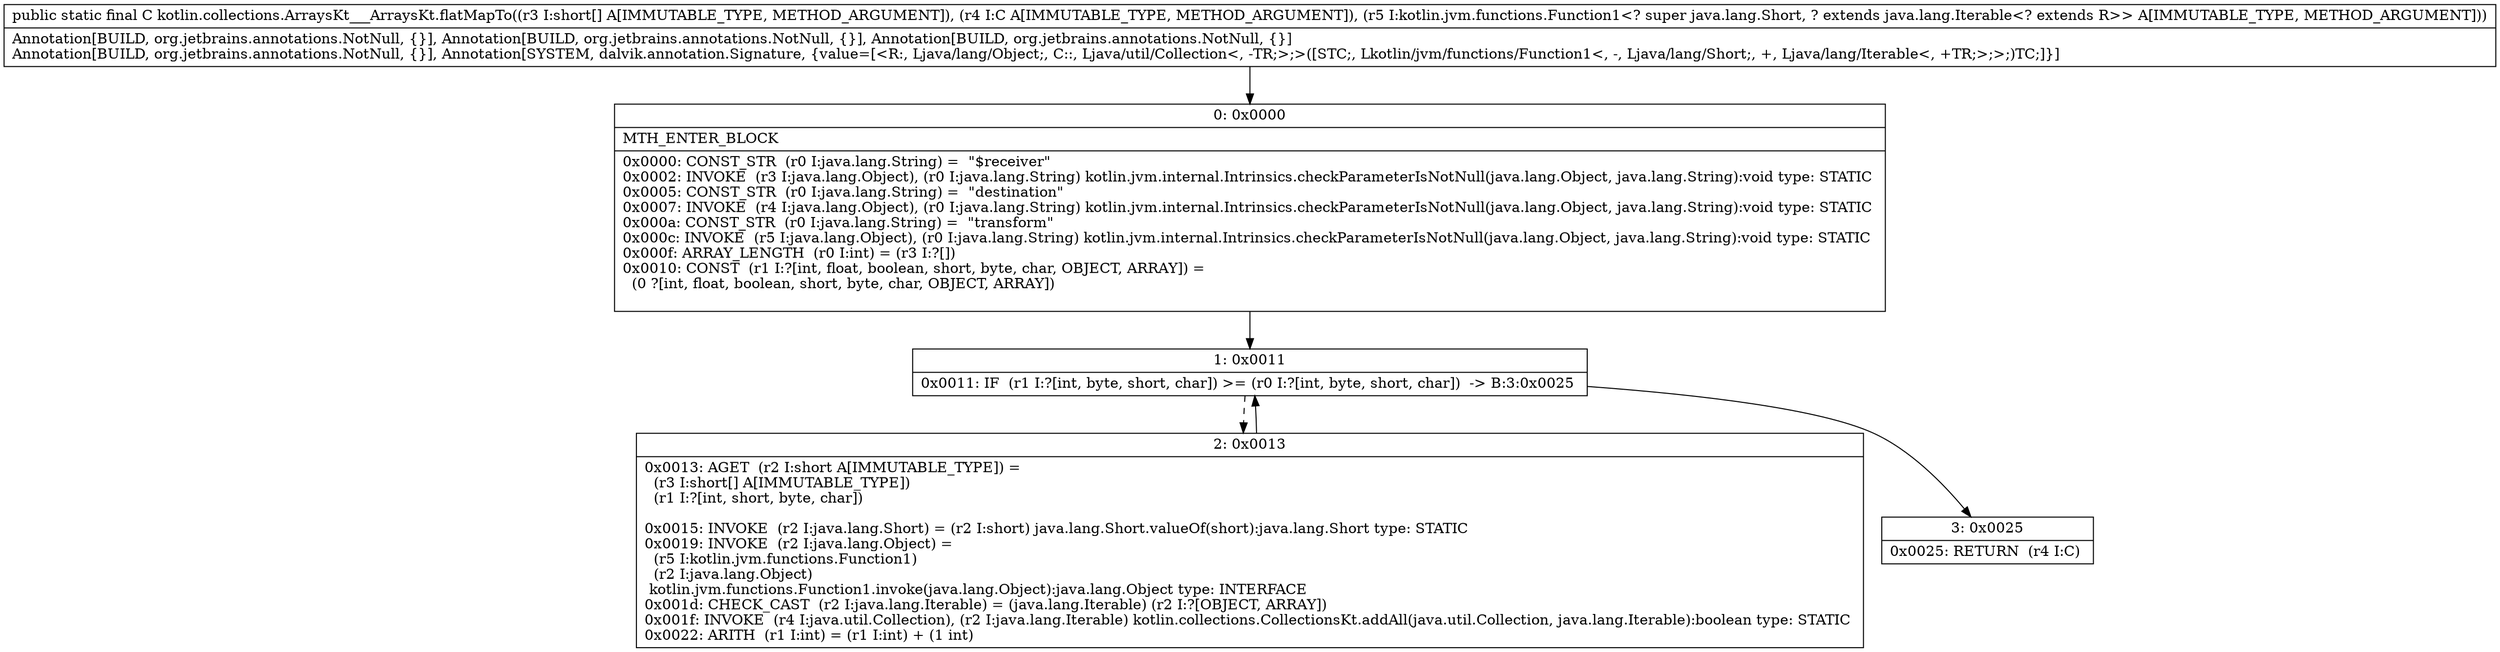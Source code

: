 digraph "CFG forkotlin.collections.ArraysKt___ArraysKt.flatMapTo([SLjava\/util\/Collection;Lkotlin\/jvm\/functions\/Function1;)Ljava\/util\/Collection;" {
Node_0 [shape=record,label="{0\:\ 0x0000|MTH_ENTER_BLOCK\l|0x0000: CONST_STR  (r0 I:java.lang.String) =  \"$receiver\" \l0x0002: INVOKE  (r3 I:java.lang.Object), (r0 I:java.lang.String) kotlin.jvm.internal.Intrinsics.checkParameterIsNotNull(java.lang.Object, java.lang.String):void type: STATIC \l0x0005: CONST_STR  (r0 I:java.lang.String) =  \"destination\" \l0x0007: INVOKE  (r4 I:java.lang.Object), (r0 I:java.lang.String) kotlin.jvm.internal.Intrinsics.checkParameterIsNotNull(java.lang.Object, java.lang.String):void type: STATIC \l0x000a: CONST_STR  (r0 I:java.lang.String) =  \"transform\" \l0x000c: INVOKE  (r5 I:java.lang.Object), (r0 I:java.lang.String) kotlin.jvm.internal.Intrinsics.checkParameterIsNotNull(java.lang.Object, java.lang.String):void type: STATIC \l0x000f: ARRAY_LENGTH  (r0 I:int) = (r3 I:?[]) \l0x0010: CONST  (r1 I:?[int, float, boolean, short, byte, char, OBJECT, ARRAY]) = \l  (0 ?[int, float, boolean, short, byte, char, OBJECT, ARRAY])\l \l}"];
Node_1 [shape=record,label="{1\:\ 0x0011|0x0011: IF  (r1 I:?[int, byte, short, char]) \>= (r0 I:?[int, byte, short, char])  \-\> B:3:0x0025 \l}"];
Node_2 [shape=record,label="{2\:\ 0x0013|0x0013: AGET  (r2 I:short A[IMMUTABLE_TYPE]) = \l  (r3 I:short[] A[IMMUTABLE_TYPE])\l  (r1 I:?[int, short, byte, char])\l \l0x0015: INVOKE  (r2 I:java.lang.Short) = (r2 I:short) java.lang.Short.valueOf(short):java.lang.Short type: STATIC \l0x0019: INVOKE  (r2 I:java.lang.Object) = \l  (r5 I:kotlin.jvm.functions.Function1)\l  (r2 I:java.lang.Object)\l kotlin.jvm.functions.Function1.invoke(java.lang.Object):java.lang.Object type: INTERFACE \l0x001d: CHECK_CAST  (r2 I:java.lang.Iterable) = (java.lang.Iterable) (r2 I:?[OBJECT, ARRAY]) \l0x001f: INVOKE  (r4 I:java.util.Collection), (r2 I:java.lang.Iterable) kotlin.collections.CollectionsKt.addAll(java.util.Collection, java.lang.Iterable):boolean type: STATIC \l0x0022: ARITH  (r1 I:int) = (r1 I:int) + (1 int) \l}"];
Node_3 [shape=record,label="{3\:\ 0x0025|0x0025: RETURN  (r4 I:C) \l}"];
MethodNode[shape=record,label="{public static final C kotlin.collections.ArraysKt___ArraysKt.flatMapTo((r3 I:short[] A[IMMUTABLE_TYPE, METHOD_ARGUMENT]), (r4 I:C A[IMMUTABLE_TYPE, METHOD_ARGUMENT]), (r5 I:kotlin.jvm.functions.Function1\<? super java.lang.Short, ? extends java.lang.Iterable\<? extends R\>\> A[IMMUTABLE_TYPE, METHOD_ARGUMENT]))  | Annotation[BUILD, org.jetbrains.annotations.NotNull, \{\}], Annotation[BUILD, org.jetbrains.annotations.NotNull, \{\}], Annotation[BUILD, org.jetbrains.annotations.NotNull, \{\}]\lAnnotation[BUILD, org.jetbrains.annotations.NotNull, \{\}], Annotation[SYSTEM, dalvik.annotation.Signature, \{value=[\<R:, Ljava\/lang\/Object;, C::, Ljava\/util\/Collection\<, \-TR;\>;\>([STC;, Lkotlin\/jvm\/functions\/Function1\<, \-, Ljava\/lang\/Short;, +, Ljava\/lang\/Iterable\<, +TR;\>;\>;)TC;]\}]\l}"];
MethodNode -> Node_0;
Node_0 -> Node_1;
Node_1 -> Node_2[style=dashed];
Node_1 -> Node_3;
Node_2 -> Node_1;
}

